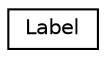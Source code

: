 digraph "Graphical Class Hierarchy"
{
 // LATEX_PDF_SIZE
  edge [fontname="Helvetica",fontsize="10",labelfontname="Helvetica",labelfontsize="10"];
  node [fontname="Helvetica",fontsize="10",shape=record];
  rankdir="LR";
  Node0 [label="Label",height=0.2,width=0.4,color="black", fillcolor="white", style="filled",URL="$classLabel.html",tooltip=" "];
}
